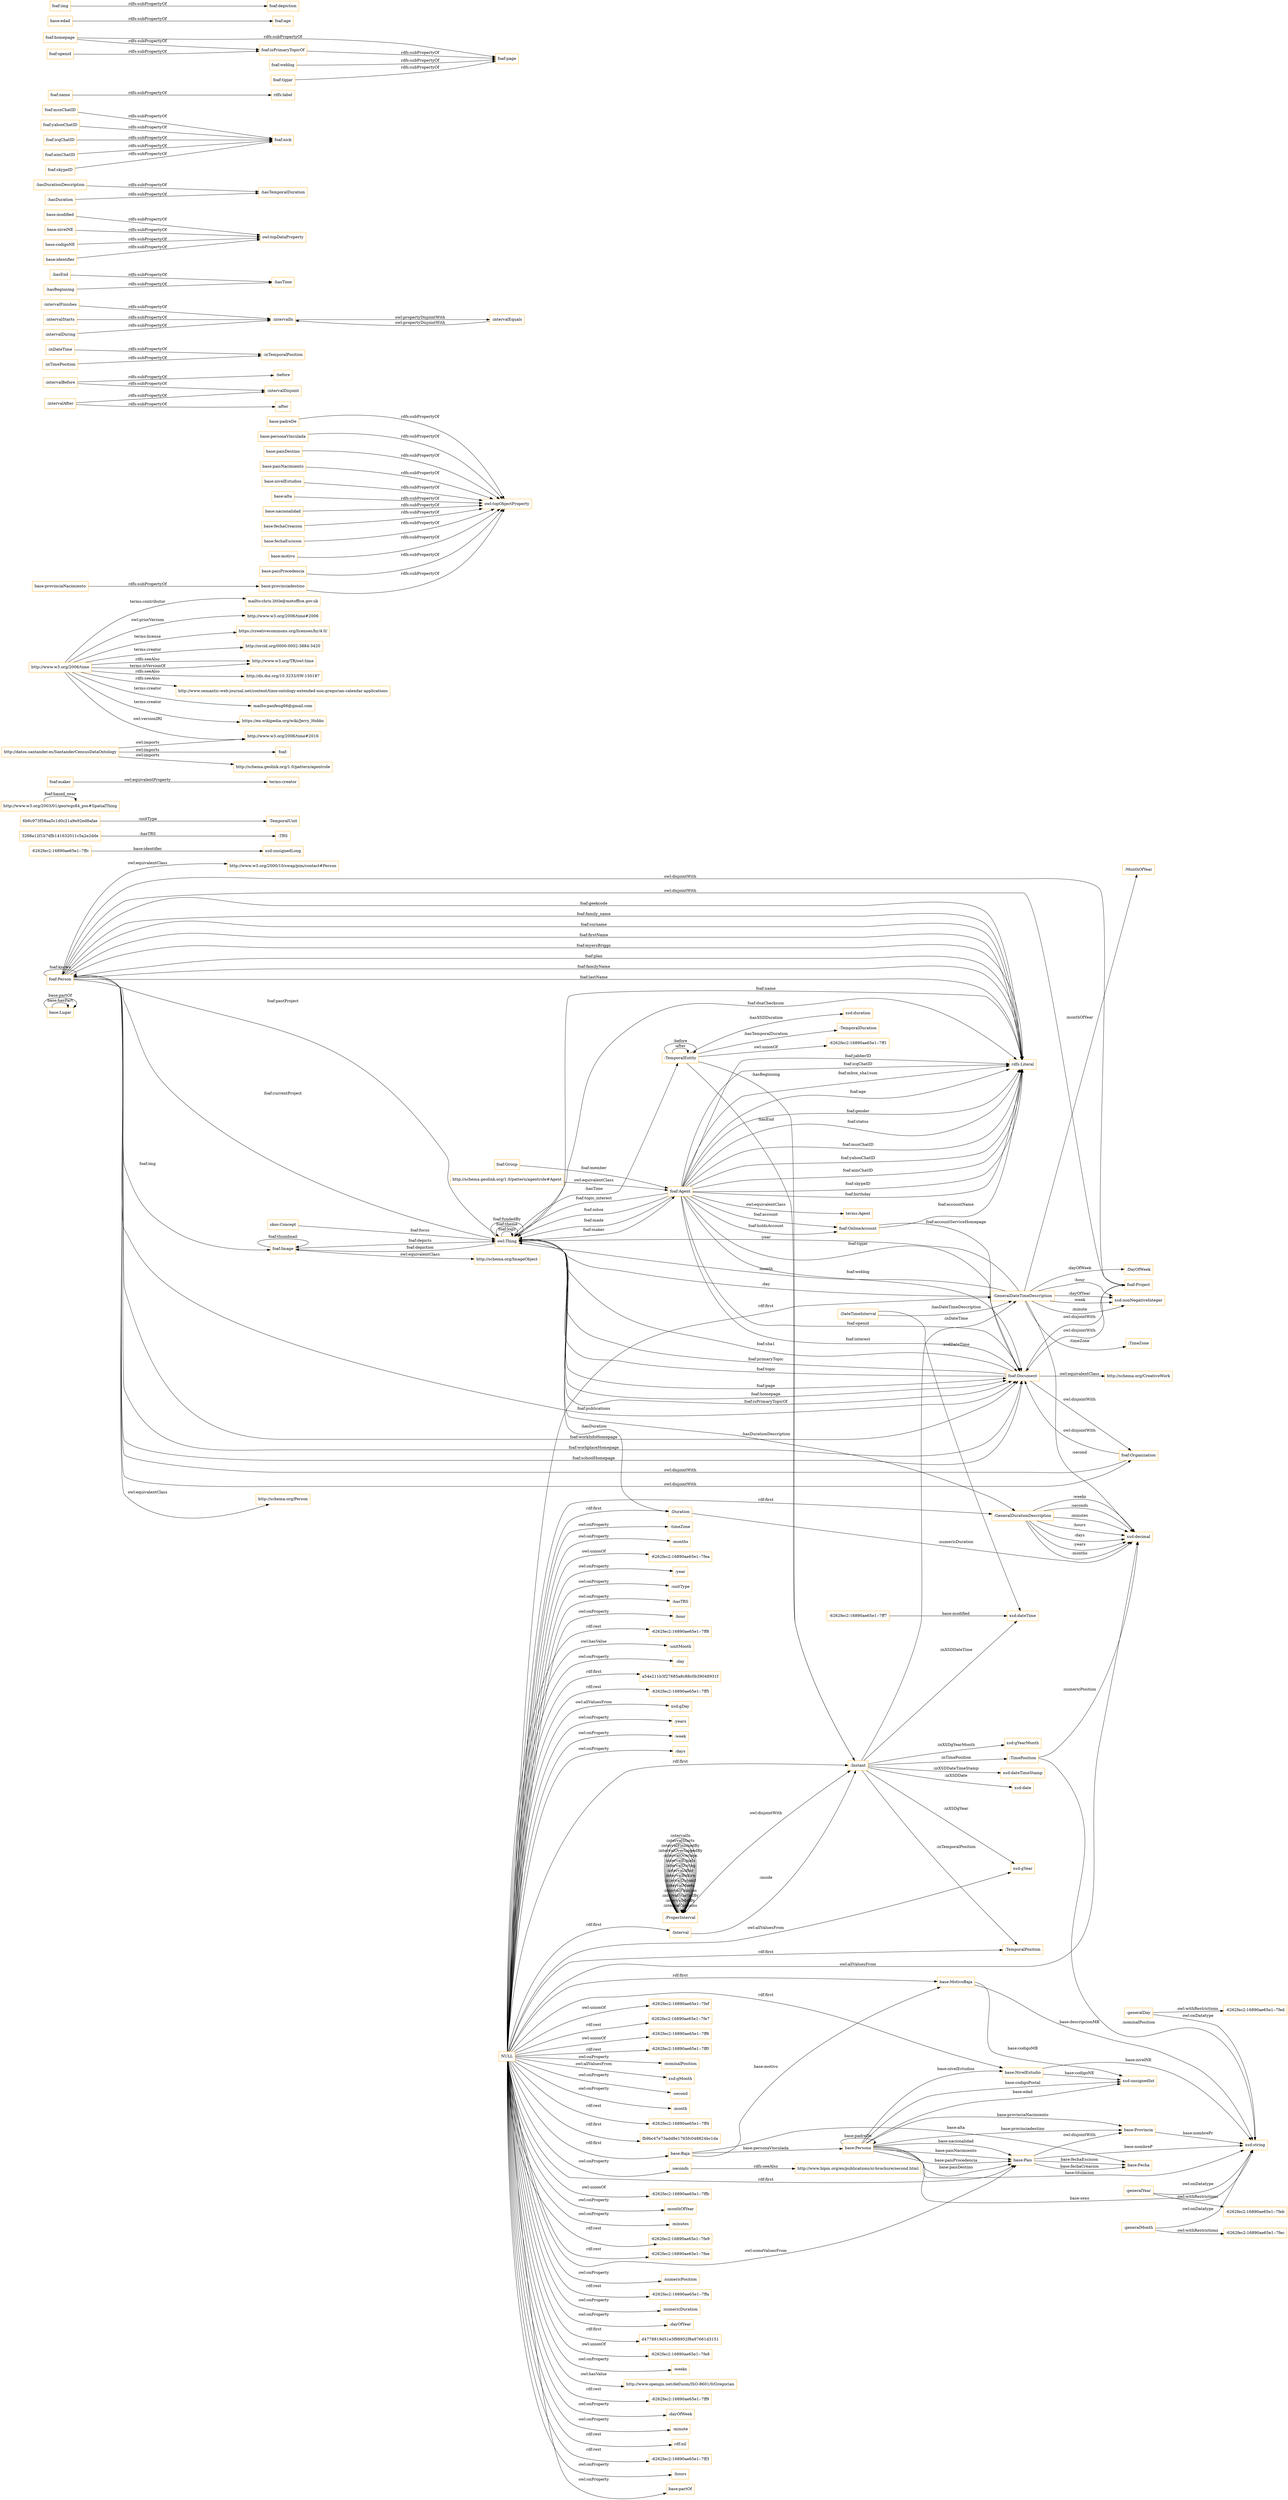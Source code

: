 digraph ar2dtool_diagram { 
rankdir=LR;
size="1501"
node [shape = rectangle, color="orange"]; "base:Lugar" "http://www.w3.org/2000/10/swap/pim/contact#Person" "-6262fec2:16890ae65e1:-7ff7" "base:Provincia" "base:Persona" "base:NivelEstudio" "base:Fecha" "base:Baja" "base:Pais" "base:MotivoBaja" "-6262fec2:16890ae65e1:-7ffc" ":TimeZone" ":GeneralDateTimeDescription" ":DateTimeInterval" ":TRS" ":TemporalDuration" ":Duration" ":GeneralDurationDescription" ":ProperInterval" ":TimePosition" ":TemporalPosition" ":Interval" "6b6c973f58aa5c1d0c21a9e92ed8afae" ":TemporalEntity" ":MonthOfYear" "3268a12f1b7dfb141632011c5a2e2dde" ":TemporalUnit" ":Instant" ":DayOfWeek" "foaf:Image" "foaf:Project" "foaf:Agent" "foaf:Document" "http://www.w3.org/2003/01/geo/wgs84_pos#SpatialThing" "foaf:OnlineAccount" "foaf:Person" "foaf:Organization" "foaf:Group" ; /*classes style*/
	"foaf:maker" -> "terms:creator" [ label = "owl:equivalentProperty" ];
	"http://www.w3.org/2006/time" -> "http://orcid.org/0000-0002-3884-3420" [ label = "terms:creator" ];
	"http://www.w3.org/2006/time" -> "http://www.w3.org/TR/owl-time" [ label = "rdfs:seeAlso" ];
	"http://www.w3.org/2006/time" -> "http://dx.doi.org/10.3233/SW-150187" [ label = "rdfs:seeAlso" ];
	"http://www.w3.org/2006/time" -> "http://www.semantic-web-journal.net/content/time-ontology-extended-non-gregorian-calendar-applications" [ label = "rdfs:seeAlso" ];
	"http://www.w3.org/2006/time" -> "http://www.w3.org/TR/owl-time" [ label = "terms:isVersionOf" ];
	"http://www.w3.org/2006/time" -> "http://www.w3.org/2006/time#2016" [ label = "owl:versionIRI" ];
	"http://www.w3.org/2006/time" -> "mailto:panfeng66@gmail.com" [ label = "terms:creator" ];
	"http://www.w3.org/2006/time" -> "https://en.wikipedia.org/wiki/Jerry_Hobbs" [ label = "terms:creator" ];
	"http://www.w3.org/2006/time" -> "mailto:chris.little@metoffice.gov.uk" [ label = "terms:contributor" ];
	"http://www.w3.org/2006/time" -> "http://www.w3.org/2006/time#2006" [ label = "owl:priorVersion" ];
	"http://www.w3.org/2006/time" -> "https://creativecommons.org/licenses/by/4.0/" [ label = "terms:license" ];
	"base:padreDe" -> "owl:topObjectProperty" [ label = "rdfs:subPropertyOf" ];
	":generalDay" -> "-6262fec2:16890ae65e1:-7fed" [ label = "owl:withRestrictions" ];
	":generalDay" -> "xsd:string" [ label = "owl:onDatatype" ];
	":intervalBefore" -> ":intervalDisjoint" [ label = "rdfs:subPropertyOf" ];
	":intervalBefore" -> ":before" [ label = "rdfs:subPropertyOf" ];
	":inDateTime" -> ":inTemporalPosition" [ label = "rdfs:subPropertyOf" ];
	":intervalFinishes" -> ":intervalIn" [ label = "rdfs:subPropertyOf" ];
	"base:personaVinculada" -> "owl:topObjectProperty" [ label = "rdfs:subPropertyOf" ];
	":hasEnd" -> ":hasTime" [ label = "rdfs:subPropertyOf" ];
	"base:modified" -> "owl:topDataProperty" [ label = "rdfs:subPropertyOf" ];
	"http://schema.geolink.org/1.0/pattern/agentrole#Agent" -> "foaf:Agent" [ label = "owl:equivalentClass" ];
	"base:paisDestino" -> "owl:topObjectProperty" [ label = "rdfs:subPropertyOf" ];
	":hasDurationDescription" -> ":hasTemporalDuration" [ label = "rdfs:subPropertyOf" ];
	"foaf:msnChatID" -> "foaf:nick" [ label = "rdfs:subPropertyOf" ];
	"foaf:yahooChatID" -> "foaf:nick" [ label = "rdfs:subPropertyOf" ];
	"base:paisNacimiento" -> "owl:topObjectProperty" [ label = "rdfs:subPropertyOf" ];
	":intervalIn" -> ":intervalEquals" [ label = "owl:propertyDisjointWith" ];
	":inTimePosition" -> ":inTemporalPosition" [ label = "rdfs:subPropertyOf" ];
	"base:nivelEstudios" -> "owl:topObjectProperty" [ label = "rdfs:subPropertyOf" ];
	":generalYear" -> "-6262fec2:16890ae65e1:-7feb" [ label = "owl:withRestrictions" ];
	":generalYear" -> "xsd:string" [ label = "owl:onDatatype" ];
	"base:alta" -> "owl:topObjectProperty" [ label = "rdfs:subPropertyOf" ];
	":intervalStarts" -> ":intervalIn" [ label = "rdfs:subPropertyOf" ];
	"foaf:Person" -> "foaf:Project" [ label = "owl:disjointWith" ];
	"foaf:Person" -> "http://schema.org/Person" [ label = "owl:equivalentClass" ];
	"foaf:Person" -> "http://www.w3.org/2000/10/swap/pim/contact#Person" [ label = "owl:equivalentClass" ];
	"foaf:Person" -> "foaf:Organization" [ label = "owl:disjointWith" ];
	":intervalDuring" -> ":intervalIn" [ label = "rdfs:subPropertyOf" ];
	":ProperInterval" -> ":Instant" [ label = "owl:disjointWith" ];
	":seconds" -> "http://www.bipm.org/en/publications/si-brochure/second.html" [ label = "rdfs:seeAlso" ];
	"base:nacionalidad" -> "owl:topObjectProperty" [ label = "rdfs:subPropertyOf" ];
	"foaf:icqChatID" -> "foaf:nick" [ label = "rdfs:subPropertyOf" ];
	"foaf:name" -> "rdfs:label" [ label = "rdfs:subPropertyOf" ];
	"foaf:Project" -> "foaf:Document" [ label = "owl:disjointWith" ];
	"foaf:Project" -> "foaf:Person" [ label = "owl:disjointWith" ];
	"foaf:homepage" -> "foaf:page" [ label = "rdfs:subPropertyOf" ];
	"foaf:homepage" -> "foaf:isPrimaryTopicOf" [ label = "rdfs:subPropertyOf" ];
	"foaf:weblog" -> "foaf:page" [ label = "rdfs:subPropertyOf" ];
	"base:fechaCreacion" -> "owl:topObjectProperty" [ label = "rdfs:subPropertyOf" ];
	":generalMonth" -> "-6262fec2:16890ae65e1:-7fec" [ label = "owl:withRestrictions" ];
	":generalMonth" -> "xsd:string" [ label = "owl:onDatatype" ];
	"base:fechaEscision" -> "owl:topObjectProperty" [ label = "rdfs:subPropertyOf" ];
	":intervalEquals" -> ":intervalIn" [ label = "owl:propertyDisjointWith" ];
	"base:motivo" -> "owl:topObjectProperty" [ label = "rdfs:subPropertyOf" ];
	"foaf:Image" -> "http://schema.org/ImageObject" [ label = "owl:equivalentClass" ];
	"foaf:isPrimaryTopicOf" -> "foaf:page" [ label = "rdfs:subPropertyOf" ];
	"base:Pais" -> "base:Provincia" [ label = "owl:disjointWith" ];
	"foaf:Document" -> "foaf:Project" [ label = "owl:disjointWith" ];
	"foaf:Document" -> "foaf:Organization" [ label = "owl:disjointWith" ];
	"foaf:Document" -> "http://schema.org/CreativeWork" [ label = "owl:equivalentClass" ];
	"base:edad" -> "foaf:age" [ label = "rdfs:subPropertyOf" ];
	"foaf:aimChatID" -> "foaf:nick" [ label = "rdfs:subPropertyOf" ];
	":hasDuration" -> ":hasTemporalDuration" [ label = "rdfs:subPropertyOf" ];
	":hasBeginning" -> ":hasTime" [ label = "rdfs:subPropertyOf" ];
	"base:nivelNE" -> "owl:topDataProperty" [ label = "rdfs:subPropertyOf" ];
	"foaf:openid" -> "foaf:isPrimaryTopicOf" [ label = "rdfs:subPropertyOf" ];
	"foaf:Agent" -> "terms:Agent" [ label = "owl:equivalentClass" ];
	"base:paisProcedencia" -> "owl:topObjectProperty" [ label = "rdfs:subPropertyOf" ];
	"http://datos.santander.es/SantanderCensusDataOntology" -> "foaf:" [ label = "owl:imports" ];
	"http://datos.santander.es/SantanderCensusDataOntology" -> "http://www.w3.org/2006/time#2016" [ label = "owl:imports" ];
	"http://datos.santander.es/SantanderCensusDataOntology" -> "http://schema.geolink.org/1.0/pattern/agentrole" [ label = "owl:imports" ];
	"foaf:Organization" -> "foaf:Document" [ label = "owl:disjointWith" ];
	"foaf:Organization" -> "foaf:Person" [ label = "owl:disjointWith" ];
	"foaf:img" -> "foaf:depiction" [ label = "rdfs:subPropertyOf" ];
	"foaf:skypeID" -> "foaf:nick" [ label = "rdfs:subPropertyOf" ];
	":TemporalEntity" -> "-6262fec2:16890ae65e1:-7ff1" [ label = "owl:unionOf" ];
	"base:provinciadestino" -> "owl:topObjectProperty" [ label = "rdfs:subPropertyOf" ];
	"NULL" -> "-6262fec2:16890ae65e1:-7fef" [ label = "owl:unionOf" ];
	"NULL" -> "-6262fec2:16890ae65e1:-7fe7" [ label = "rdf:rest" ];
	"NULL" -> "-6262fec2:16890ae65e1:-7ff6" [ label = "owl:unionOf" ];
	"NULL" -> "-6262fec2:16890ae65e1:-7ff0" [ label = "rdf:rest" ];
	"NULL" -> ":nominalPosition" [ label = "owl:onProperty" ];
	"NULL" -> "xsd:gMonth" [ label = "owl:allValuesFrom" ];
	"NULL" -> ":second" [ label = "owl:onProperty" ];
	"NULL" -> ":month" [ label = "owl:onProperty" ];
	"NULL" -> "-6262fec2:16890ae65e1:-7ff4" [ label = "rdf:rest" ];
	"NULL" -> ":GeneralDurationDescription" [ label = "rdf:first" ];
	"NULL" -> "fb9bc47e73add8e1765fc048824bc1da" [ label = "rdf:first" ];
	"NULL" -> ":GeneralDateTimeDescription" [ label = "rdf:first" ];
	"NULL" -> "base:Baja" [ label = "rdf:first" ];
	"NULL" -> "-6262fec2:16890ae65e1:-7ffb" [ label = "owl:unionOf" ];
	"NULL" -> ":monthOfYear" [ label = "owl:onProperty" ];
	"NULL" -> ":minutes" [ label = "owl:onProperty" ];
	"NULL" -> "-6262fec2:16890ae65e1:-7fe9" [ label = "rdf:rest" ];
	"NULL" -> "-6262fec2:16890ae65e1:-7fee" [ label = "rdf:rest" ];
	"NULL" -> "base:MotivoBaja" [ label = "rdf:first" ];
	"NULL" -> ":numericPosition" [ label = "owl:onProperty" ];
	"NULL" -> "-6262fec2:16890ae65e1:-7ffa" [ label = "rdf:rest" ];
	"NULL" -> ":numericDuration" [ label = "owl:onProperty" ];
	"NULL" -> ":dayOfYear" [ label = "owl:onProperty" ];
	"NULL" -> "d4778819d51e3f98952f8a97661d3151" [ label = "rdf:first" ];
	"NULL" -> "-6262fec2:16890ae65e1:-7fe8" [ label = "owl:unionOf" ];
	"NULL" -> ":weeks" [ label = "owl:onProperty" ];
	"NULL" -> "http://www.opengis.net/def/uom/ISO-8601/0/Gregorian" [ label = "owl:hasValue" ];
	"NULL" -> "-6262fec2:16890ae65e1:-7ff9" [ label = "rdf:rest" ];
	"NULL" -> ":TemporalPosition" [ label = "rdf:first" ];
	"NULL" -> ":dayOfWeek" [ label = "owl:onProperty" ];
	"NULL" -> ":minute" [ label = "owl:onProperty" ];
	"NULL" -> "base:Pais" [ label = "owl:someValuesFrom" ];
	"NULL" -> "rdf:nil" [ label = "rdf:rest" ];
	"NULL" -> "-6262fec2:16890ae65e1:-7ff3" [ label = "rdf:rest" ];
	"NULL" -> ":hours" [ label = "owl:onProperty" ];
	"NULL" -> "base:partOf" [ label = "owl:onProperty" ];
	"NULL" -> ":timeZone" [ label = "owl:onProperty" ];
	"NULL" -> "base:Pais" [ label = "rdf:first" ];
	"NULL" -> ":months" [ label = "owl:onProperty" ];
	"NULL" -> "-6262fec2:16890ae65e1:-7fea" [ label = "owl:unionOf" ];
	"NULL" -> ":year" [ label = "owl:onProperty" ];
	"NULL" -> ":unitType" [ label = "owl:onProperty" ];
	"NULL" -> ":Duration" [ label = "rdf:first" ];
	"NULL" -> ":seconds" [ label = "owl:onProperty" ];
	"NULL" -> ":hasTRS" [ label = "owl:onProperty" ];
	"NULL" -> ":hour" [ label = "owl:onProperty" ];
	"NULL" -> "-6262fec2:16890ae65e1:-7ff8" [ label = "rdf:rest" ];
	"NULL" -> ":unitMonth" [ label = "owl:hasValue" ];
	"NULL" -> "xsd:gYear" [ label = "owl:allValuesFrom" ];
	"NULL" -> "base:NivelEstudio" [ label = "rdf:first" ];
	"NULL" -> ":day" [ label = "owl:onProperty" ];
	"NULL" -> "a54e211b3f27685a8c88c0b39048931f" [ label = "rdf:first" ];
	"NULL" -> "-6262fec2:16890ae65e1:-7ff5" [ label = "rdf:rest" ];
	"NULL" -> "xsd:gDay" [ label = "owl:allValuesFrom" ];
	"NULL" -> ":Interval" [ label = "rdf:first" ];
	"NULL" -> ":years" [ label = "owl:onProperty" ];
	"NULL" -> ":Instant" [ label = "rdf:first" ];
	"NULL" -> ":week" [ label = "owl:onProperty" ];
	"NULL" -> "xsd:decimal" [ label = "owl:allValuesFrom" ];
	"NULL" -> ":days" [ label = "owl:onProperty" ];
	":intervalAfter" -> ":intervalDisjoint" [ label = "rdfs:subPropertyOf" ];
	":intervalAfter" -> ":after" [ label = "rdfs:subPropertyOf" ];
	"base:provinciaNacimiento" -> "base:provinciadestino" [ label = "rdfs:subPropertyOf" ];
	"base:codigoNE" -> "owl:topDataProperty" [ label = "rdfs:subPropertyOf" ];
	"base:identifier" -> "owl:topDataProperty" [ label = "rdfs:subPropertyOf" ];
	"foaf:tipjar" -> "foaf:page" [ label = "rdfs:subPropertyOf" ];
	":TimePosition" -> "xsd:string" [ label = ":nominalPosition" ];
	"owl:Thing" -> "rdfs:Literal" [ label = "foaf:name" ];
	"owl:Thing" -> "foaf:Document" [ label = "foaf:page" ];
	":GeneralDateTimeDescription" -> ":DayOfWeek" [ label = ":dayOfWeek" ];
	":TemporalEntity" -> ":Instant" [ label = ":hasEnd" ];
	"base:Persona" -> "xsd:string" [ label = "base:sexo" ];
	":ProperInterval" -> ":ProperInterval" [ label = ":intervalContains" ];
	":Instant" -> "xsd:gYear" [ label = ":inXSDgYear" ];
	"base:Persona" -> "base:NivelEstudio" [ label = "base:nivelEstudios" ];
	"foaf:Agent" -> "foaf:Document" [ label = "foaf:openid" ];
	":TemporalEntity" -> ":Instant" [ label = ":hasBeginning" ];
	"owl:Thing" -> "rdfs:Literal" [ label = "foaf:dnaChecksum" ];
	"base:Pais" -> "base:Fecha" [ label = "base:fechaEscision" ];
	":ProperInterval" -> ":ProperInterval" [ label = ":intervalMetBy" ];
	":Instant" -> "xsd:dateTimeStamp" [ label = ":inXSDDateTimeStamp" ];
	"foaf:Person" -> "owl:Thing" [ label = "foaf:pastProject" ];
	"owl:Thing" -> ":GeneralDurationDescription" [ label = ":hasDurationDescription" ];
	"foaf:Person" -> "rdfs:Literal" [ label = "foaf:surname" ];
	"foaf:Person" -> "rdfs:Literal" [ label = "foaf:firstName" ];
	":GeneralDurationDescription" -> "xsd:decimal" [ label = ":seconds" ];
	":Instant" -> "xsd:date" [ label = ":inXSDDate" ];
	":DateTimeInterval" -> "xsd:dateTime" [ label = ":xsdDateTime" ];
	"base:Pais" -> "xsd:string" [ label = "base:nombreP" ];
	"foaf:Agent" -> "owl:Thing" [ label = "foaf:topic_interest" ];
	"base:Lugar" -> "base:Lugar" [ label = "base:hasPart" ];
	"base:Persona" -> "base:Pais" [ label = "base:paisNacimiento" ];
	":GeneralDateTimeDescription" -> ":TimeZone" [ label = ":timeZone" ];
	"http://www.w3.org/2003/01/geo/wgs84_pos#SpatialThing" -> "http://www.w3.org/2003/01/geo/wgs84_pos#SpatialThing" [ label = "foaf:based_near" ];
	"foaf:Agent" -> "foaf:OnlineAccount" [ label = "foaf:account" ];
	"foaf:Agent" -> "rdfs:Literal" [ label = "foaf:gender" ];
	"base:Persona" -> "base:Persona" [ label = "base:padreDe" ];
	"owl:Thing" -> ":TemporalEntity" [ label = ":hasTime" ];
	":ProperInterval" -> ":ProperInterval" [ label = ":intervalStartedBy" ];
	"foaf:Agent" -> "rdfs:Literal" [ label = "foaf:status" ];
	":Instant" -> "xsd:dateTime" [ label = ":inXSDDateTime" ];
	"base:Pais" -> "base:Fecha" [ label = "base:fechaCreacion" ];
	"owl:Thing" -> "foaf:Document" [ label = "foaf:homepage" ];
	"foaf:Agent" -> "foaf:Document" [ label = "foaf:interest" ];
	":TemporalEntity" -> "xsd:duration" [ label = ":hasXSDDuration" ];
	"-6262fec2:16890ae65e1:-7ff7" -> "xsd:dateTime" [ label = "base:modified" ];
	"base:Persona" -> "base:Provincia" [ label = "base:provinciaNacimiento" ];
	"base:Provincia" -> "xsd:string" [ label = "base:nombrePr" ];
	"foaf:Agent" -> "rdfs:Literal" [ label = "foaf:msnChatID" ];
	":GeneralDateTimeDescription" -> "xsd:nonNegativeInteger" [ label = ":minute" ];
	":GeneralDurationDescription" -> "xsd:decimal" [ label = ":minutes" ];
	":ProperInterval" -> ":ProperInterval" [ label = ":intervalFinishes" ];
	"owl:Thing" -> "foaf:Agent" [ label = "foaf:maker" ];
	"base:Persona" -> "xsd:unsignedInt" [ label = "base:codigoPostal" ];
	"foaf:Agent" -> "rdfs:Literal" [ label = "foaf:yahooChatID" ];
	"foaf:OnlineAccount" -> "foaf:Document" [ label = "foaf:accountServiceHomepage" ];
	"base:Baja" -> "base:Persona" [ label = "base:personaVinculada" ];
	":Instant" -> ":TimePosition" [ label = ":inTimePosition" ];
	"foaf:Person" -> "rdfs:Literal" [ label = "foaf:myersBriggs" ];
	":ProperInterval" -> ":ProperInterval" [ label = ":intervalMeets" ];
	"foaf:Person" -> "rdfs:Literal" [ label = "foaf:familyName" ];
	"base:Lugar" -> "base:Lugar" [ label = "base:partOf" ];
	"3268a12f1b7dfb141632011c5a2e2dde" -> ":TRS" [ label = ":hasTRS" ];
	"base:MotivoBaja" -> "xsd:string" [ label = "base:descripcionMB" ];
	"foaf:Group" -> "foaf:Agent" [ label = "foaf:member" ];
	":TimePosition" -> "xsd:decimal" [ label = ":numericPosition" ];
	":TemporalEntity" -> ":TemporalDuration" [ label = ":hasTemporalDuration" ];
	"foaf:Person" -> "foaf:Person" [ label = "foaf:knows" ];
	"owl:Thing" -> "owl:Thing" [ label = "foaf:logo" ];
	":ProperInterval" -> ":ProperInterval" [ label = ":intervalDisjoint" ];
	"foaf:Agent" -> "rdfs:Literal" [ label = "foaf:aimChatID" ];
	"owl:Thing" -> "owl:Thing" [ label = "foaf:theme" ];
	":ProperInterval" -> ":ProperInterval" [ label = ":intervalBefore" ];
	":TemporalEntity" -> ":TemporalEntity" [ label = ":after" ];
	":ProperInterval" -> ":ProperInterval" [ label = ":intervalAfter" ];
	"base:Persona" -> "base:Provincia" [ label = "base:provinciadestino" ];
	"base:Baja" -> "base:MotivoBaja" [ label = "base:motivo" ];
	":DateTimeInterval" -> ":GeneralDateTimeDescription" [ label = ":hasDateTimeDescription" ];
	"foaf:Person" -> "owl:Thing" [ label = "foaf:currentProject" ];
	":ProperInterval" -> ":ProperInterval" [ label = ":intervalDuring" ];
	":ProperInterval" -> ":ProperInterval" [ label = ":intervalEquals" ];
	":Duration" -> "xsd:decimal" [ label = ":numericDuration" ];
	"foaf:Agent" -> "rdfs:Literal" [ label = "foaf:skypeID" ];
	"foaf:Person" -> "rdfs:Literal" [ label = "foaf:lastName" ];
	"foaf:Agent" -> "rdfs:Literal" [ label = "foaf:birthday" ];
	"foaf:Image" -> "owl:Thing" [ label = "foaf:depicts" ];
	"foaf:Document" -> "owl:Thing" [ label = "foaf:sha1" ];
	"base:Persona" -> "base:Pais" [ label = "base:paisProcedencia" ];
	":GeneralDurationDescription" -> "xsd:decimal" [ label = ":hours" ];
	"6b6c973f58aa5c1d0c21a9e92ed8afae" -> ":TemporalUnit" [ label = ":unitType" ];
	":GeneralDateTimeDescription" -> "owl:Thing" [ label = ":year" ];
	"foaf:Agent" -> "foaf:Document" [ label = "foaf:tipjar" ];
	"foaf:Person" -> "foaf:Document" [ label = "foaf:publications" ];
	":ProperInterval" -> ":ProperInterval" [ label = ":intervalOverlaps" ];
	":ProperInterval" -> ":ProperInterval" [ label = ":intervalOverlappedBy" ];
	"-6262fec2:16890ae65e1:-7ffc" -> "xsd:unsignedLong" [ label = "base:identifier" ];
	"base:Persona" -> "base:Pais" [ label = "base:paisDestino" ];
	"owl:Thing" -> "owl:Thing" [ label = "foaf:fundedBy" ];
	":Instant" -> ":TemporalPosition" [ label = ":inTemporalPosition" ];
	":GeneralDurationDescription" -> "xsd:decimal" [ label = ":days" ];
	"foaf:Person" -> "foaf:Image" [ label = "foaf:img" ];
	"base:NivelEstudio" -> "xsd:unsignedInt" [ label = "base:codigoNE" ];
	"foaf:Agent" -> "rdfs:Literal" [ label = "foaf:jabberID" ];
	"foaf:Person" -> "foaf:Document" [ label = "foaf:workInfoHomepage" ];
	":Instant" -> "xsd:gYearMonth" [ label = ":inXSDgYearMonth" ];
	"foaf:Agent" -> "rdfs:Literal" [ label = "foaf:icqChatID" ];
	":Instant" -> ":GeneralDateTimeDescription" [ label = ":inDateTime" ];
	"foaf:Agent" -> "foaf:Document" [ label = "foaf:weblog" ];
	"foaf:Person" -> "foaf:Document" [ label = "foaf:workplaceHomepage" ];
	"foaf:Person" -> "foaf:Document" [ label = "foaf:schoolHomepage" ];
	"base:Persona" -> "xsd:unsignedInt" [ label = "base:edad" ];
	":GeneralDateTimeDescription" -> "xsd:nonNegativeInteger" [ label = ":hour" ];
	"foaf:Agent" -> "foaf:OnlineAccount" [ label = "foaf:holdsAccount" ];
	"owl:Thing" -> "foaf:Document" [ label = "foaf:isPrimaryTopicOf" ];
	"foaf:Image" -> "foaf:Image" [ label = "foaf:thumbnail" ];
	":GeneralDurationDescription" -> "xsd:decimal" [ label = ":years" ];
	"base:MotivoBaja" -> "xsd:unsignedInt" [ label = "base:codigoMB" ];
	":GeneralDateTimeDescription" -> "xsd:nonNegativeInteger" [ label = ":dayOfYear" ];
	"skos:Concept" -> "owl:Thing" [ label = "foaf:focus" ];
	"foaf:Document" -> "owl:Thing" [ label = "foaf:primaryTopic" ];
	":GeneralDateTimeDescription" -> "xsd:nonNegativeInteger" [ label = ":week" ];
	"base:Persona" -> "base:Pais" [ label = "base:nacionalidad" ];
	"owl:Thing" -> ":Duration" [ label = ":hasDuration" ];
	":GeneralDurationDescription" -> "xsd:decimal" [ label = ":months" ];
	"foaf:Agent" -> "owl:Thing" [ label = "foaf:mbox" ];
	"base:NivelEstudio" -> "xsd:string" [ label = "base:nivelNE" ];
	":GeneralDateTimeDescription" -> "owl:Thing" [ label = ":month" ];
	":ProperInterval" -> ":ProperInterval" [ label = ":intervalFinishedBy" ];
	":TemporalEntity" -> ":TemporalEntity" [ label = ":before" ];
	":GeneralDurationDescription" -> "xsd:decimal" [ label = ":weeks" ];
	":GeneralDateTimeDescription" -> "xsd:decimal" [ label = ":second" ];
	":ProperInterval" -> ":ProperInterval" [ label = ":intervalStarts" ];
	":GeneralDateTimeDescription" -> ":MonthOfYear" [ label = ":monthOfYear" ];
	":Interval" -> ":Instant" [ label = ":inside" ];
	"foaf:Person" -> "rdfs:Literal" [ label = "foaf:geekcode" ];
	":GeneralDateTimeDescription" -> "owl:Thing" [ label = ":day" ];
	"foaf:Person" -> "rdfs:Literal" [ label = "foaf:plan" ];
	"foaf:Person" -> "rdfs:Literal" [ label = "foaf:family_name" ];
	"owl:Thing" -> "foaf:Image" [ label = "foaf:depiction" ];
	":ProperInterval" -> ":ProperInterval" [ label = ":intervalIn" ];
	"foaf:Agent" -> "owl:Thing" [ label = "foaf:made" ];
	"base:Baja" -> "base:Fecha" [ label = "base:alta" ];
	"foaf:Agent" -> "rdfs:Literal" [ label = "foaf:mbox_sha1sum" ];
	"foaf:OnlineAccount" -> "rdfs:Literal" [ label = "foaf:accountName" ];
	"foaf:Agent" -> "rdfs:Literal" [ label = "foaf:age" ];
	"foaf:Document" -> "owl:Thing" [ label = "foaf:topic" ];
	"base:Persona" -> "xsd:string" [ label = "base:titulacion" ];

}
